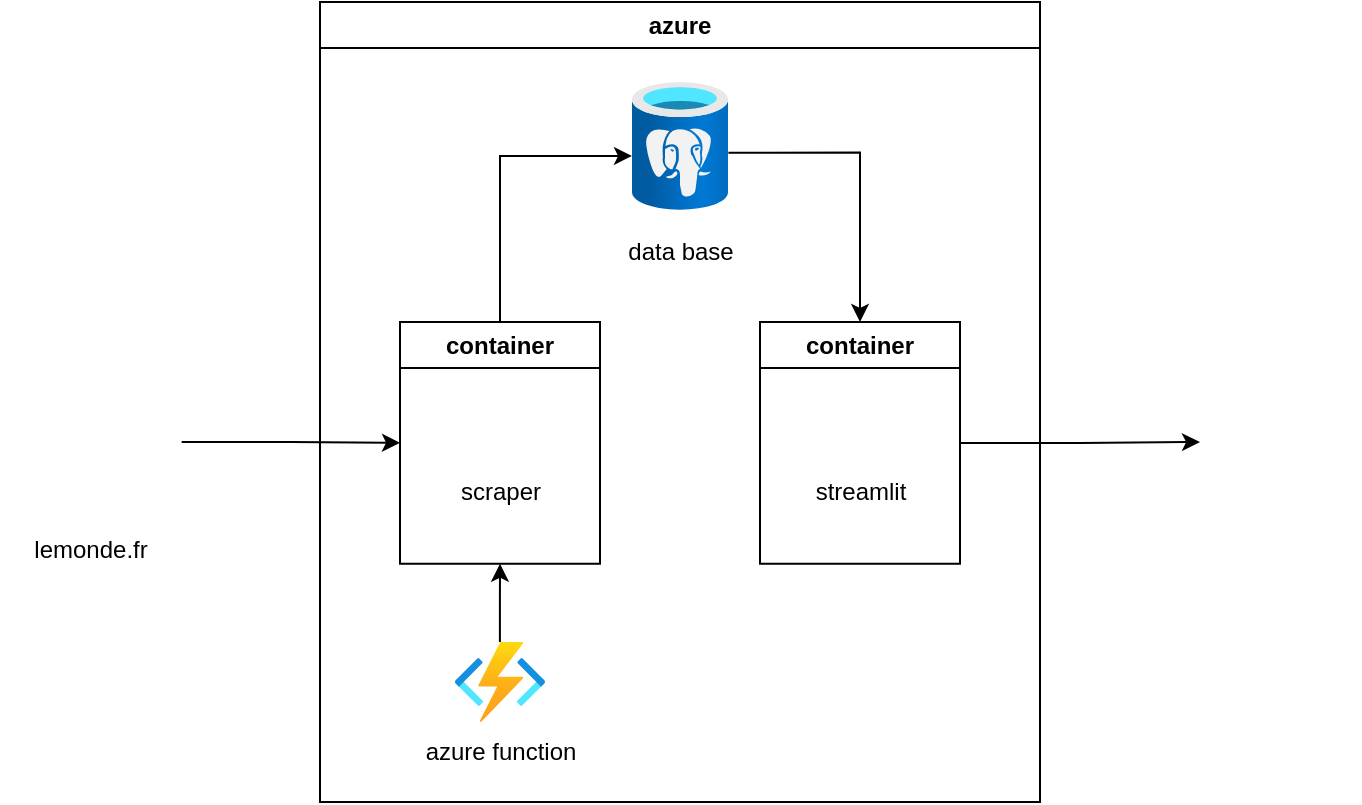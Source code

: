 <mxfile version="20.8.23" type="device"><diagram name="Page-1" id="c_ZCJNDN84q99_T3_w0r"><mxGraphModel dx="1195" dy="633" grid="1" gridSize="10" guides="1" tooltips="1" connect="1" arrows="1" fold="1" page="1" pageScale="1" pageWidth="850" pageHeight="1100" math="0" shadow="0"><root><mxCell id="0"/><mxCell id="1" parent="0"/><mxCell id="ZjNlUAodU7pVC0Oni_or-3" value="azure" style="swimlane;whiteSpace=wrap;html=1;" parent="1" vertex="1"><mxGeometry x="360" y="120" width="360" height="400" as="geometry"/></mxCell><mxCell id="BFJ1nqE_ifQcU44rOeub-23" style="edgeStyle=orthogonalEdgeStyle;rounded=0;orthogonalLoop=1;jettySize=auto;html=1;entryX=0.5;entryY=0;entryDx=0;entryDy=0;exitX=1.004;exitY=0.552;exitDx=0;exitDy=0;exitPerimeter=0;" edge="1" parent="ZjNlUAodU7pVC0Oni_or-3" source="ZjNlUAodU7pVC0Oni_or-2" target="BFJ1nqE_ifQcU44rOeub-20"><mxGeometry relative="1" as="geometry"/></mxCell><mxCell id="ZjNlUAodU7pVC0Oni_or-2" value="" style="aspect=fixed;html=1;points=[];align=center;image;fontSize=12;image=img/lib/azure2/databases/Azure_Database_PostgreSQL_Server.svg;" parent="ZjNlUAodU7pVC0Oni_or-3" vertex="1"><mxGeometry x="156" y="40" width="48" height="64" as="geometry"/></mxCell><mxCell id="BFJ1nqE_ifQcU44rOeub-17" value="" style="aspect=fixed;html=1;points=[];align=center;image;fontSize=12;image=img/lib/azure2/compute/Function_Apps.svg;" vertex="1" parent="ZjNlUAodU7pVC0Oni_or-3"><mxGeometry x="67.33" y="320" width="45.33" height="40" as="geometry"/></mxCell><mxCell id="BFJ1nqE_ifQcU44rOeub-19" value="azure function" style="text;html=1;align=center;verticalAlign=middle;resizable=0;points=[];autosize=1;strokeColor=none;fillColor=none;" vertex="1" parent="ZjNlUAodU7pVC0Oni_or-3"><mxGeometry x="40.0" y="360" width="100" height="30" as="geometry"/></mxCell><mxCell id="BFJ1nqE_ifQcU44rOeub-1" value="container" style="swimlane;whiteSpace=wrap;html=1;" vertex="1" parent="ZjNlUAodU7pVC0Oni_or-3"><mxGeometry x="40.0" y="160" width="100" height="120.87" as="geometry"/></mxCell><mxCell id="BFJ1nqE_ifQcU44rOeub-7" value="" style="shape=image;imageAspect=0;aspect=fixed;verticalLabelPosition=bottom;verticalAlign=top;image=https://upload.wikimedia.org/wikipedia/commons/thumb/c/c3/Python-logo-notext.svg/1869px-Python-logo-notext.svg.png;" vertex="1" parent="BFJ1nqE_ifQcU44rOeub-1"><mxGeometry x="31.73" y="30" width="36.54" height="40" as="geometry"/></mxCell><mxCell id="BFJ1nqE_ifQcU44rOeub-9" value="scraper" style="text;html=1;align=center;verticalAlign=middle;resizable=0;points=[];autosize=1;strokeColor=none;fillColor=none;" vertex="1" parent="BFJ1nqE_ifQcU44rOeub-1"><mxGeometry x="20.0" y="70" width="60" height="30" as="geometry"/></mxCell><mxCell id="BFJ1nqE_ifQcU44rOeub-12" style="edgeStyle=orthogonalEdgeStyle;rounded=0;orthogonalLoop=1;jettySize=auto;html=1;exitX=0.5;exitY=0;exitDx=0;exitDy=0;entryX=0;entryY=0.578;entryDx=0;entryDy=0;entryPerimeter=0;" edge="1" parent="ZjNlUAodU7pVC0Oni_or-3" source="BFJ1nqE_ifQcU44rOeub-1" target="ZjNlUAodU7pVC0Oni_or-2"><mxGeometry relative="1" as="geometry"/></mxCell><mxCell id="BFJ1nqE_ifQcU44rOeub-18" style="edgeStyle=orthogonalEdgeStyle;rounded=0;orthogonalLoop=1;jettySize=auto;html=1;entryX=0.5;entryY=1;entryDx=0;entryDy=0;" edge="1" parent="ZjNlUAodU7pVC0Oni_or-3" source="BFJ1nqE_ifQcU44rOeub-17" target="BFJ1nqE_ifQcU44rOeub-1"><mxGeometry relative="1" as="geometry"/></mxCell><mxCell id="BFJ1nqE_ifQcU44rOeub-20" value="container" style="swimlane;whiteSpace=wrap;html=1;" vertex="1" parent="ZjNlUAodU7pVC0Oni_or-3"><mxGeometry x="220" y="160" width="100" height="120.87" as="geometry"/></mxCell><mxCell id="BFJ1nqE_ifQcU44rOeub-21" value="" style="shape=image;imageAspect=0;aspect=fixed;verticalLabelPosition=bottom;verticalAlign=top;image=https://upload.wikimedia.org/wikipedia/commons/thumb/c/c3/Python-logo-notext.svg/1869px-Python-logo-notext.svg.png;" vertex="1" parent="BFJ1nqE_ifQcU44rOeub-20"><mxGeometry x="31.73" y="30" width="36.54" height="40" as="geometry"/></mxCell><mxCell id="BFJ1nqE_ifQcU44rOeub-22" value="streamlit" style="text;html=1;align=center;verticalAlign=middle;resizable=0;points=[];autosize=1;strokeColor=none;fillColor=none;" vertex="1" parent="BFJ1nqE_ifQcU44rOeub-20"><mxGeometry x="15.0" y="70" width="70" height="30" as="geometry"/></mxCell><mxCell id="BFJ1nqE_ifQcU44rOeub-10" value="data base" style="text;html=1;align=center;verticalAlign=middle;resizable=0;points=[];autosize=1;strokeColor=none;fillColor=none;" vertex="1" parent="ZjNlUAodU7pVC0Oni_or-3"><mxGeometry x="140" y="110" width="80" height="30" as="geometry"/></mxCell><mxCell id="BFJ1nqE_ifQcU44rOeub-11" style="edgeStyle=orthogonalEdgeStyle;rounded=0;orthogonalLoop=1;jettySize=auto;html=1;exitX=1;exitY=0.5;exitDx=0;exitDy=0;entryX=0;entryY=0.5;entryDx=0;entryDy=0;" edge="1" parent="1" source="BFJ1nqE_ifQcU44rOeub-4" target="BFJ1nqE_ifQcU44rOeub-1"><mxGeometry relative="1" as="geometry"/></mxCell><mxCell id="BFJ1nqE_ifQcU44rOeub-4" value="" style="shape=image;imageAspect=0;aspect=fixed;verticalLabelPosition=bottom;verticalAlign=top;image=https://e7.pngegg.com/pngimages/928/235/png-clipart-internet-world-wide-web-world-wide-web-consortium-world-wide-web-web-design-search-engine-optimization.png;" vertex="1" parent="1"><mxGeometry x="200" y="300" width="90.83" height="80" as="geometry"/></mxCell><mxCell id="BFJ1nqE_ifQcU44rOeub-6" value="&lt;div&gt;lemonde.fr&lt;/div&gt;" style="text;html=1;align=center;verticalAlign=middle;resizable=0;points=[];autosize=1;strokeColor=none;fillColor=none;" vertex="1" parent="1"><mxGeometry x="205.41" y="379.13" width="80" height="30" as="geometry"/></mxCell><mxCell id="BFJ1nqE_ifQcU44rOeub-14" value="" style="shape=image;imageAspect=0;aspect=fixed;verticalLabelPosition=bottom;verticalAlign=top;image=https://img.freepik.com/free-icon/user-with-computer-monitor-bar-graphs_318-49594.jpg;" vertex="1" parent="1"><mxGeometry x="800" y="280" width="80" height="80" as="geometry"/></mxCell><mxCell id="BFJ1nqE_ifQcU44rOeub-24" style="edgeStyle=orthogonalEdgeStyle;rounded=0;orthogonalLoop=1;jettySize=auto;html=1;entryX=0;entryY=0.75;entryDx=0;entryDy=0;" edge="1" parent="1" source="BFJ1nqE_ifQcU44rOeub-20" target="BFJ1nqE_ifQcU44rOeub-14"><mxGeometry relative="1" as="geometry"/></mxCell></root></mxGraphModel></diagram></mxfile>